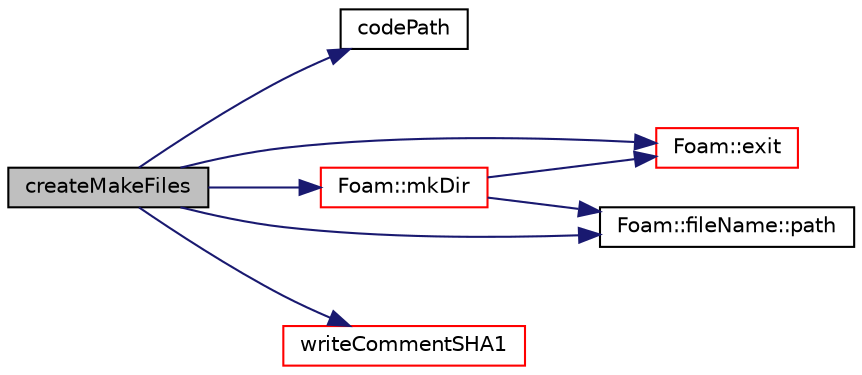 digraph "createMakeFiles"
{
  bgcolor="transparent";
  edge [fontname="Helvetica",fontsize="10",labelfontname="Helvetica",labelfontsize="10"];
  node [fontname="Helvetica",fontsize="10",shape=record];
  rankdir="LR";
  Node185 [label="createMakeFiles",height=0.2,width=0.4,color="black", fillcolor="grey75", style="filled", fontcolor="black"];
  Node185 -> Node186 [color="midnightblue",fontsize="10",style="solid",fontname="Helvetica"];
  Node186 [label="codePath",height=0.2,width=0.4,color="black",URL="$a27189.html#a246e9a4efc46c8100706f723dc815f89",tooltip="Path for specified code name. "];
  Node185 -> Node187 [color="midnightblue",fontsize="10",style="solid",fontname="Helvetica"];
  Node187 [label="Foam::exit",height=0.2,width=0.4,color="red",URL="$a21851.html#a06ca7250d8e89caf05243ec094843642"];
  Node185 -> Node236 [color="midnightblue",fontsize="10",style="solid",fontname="Helvetica"];
  Node236 [label="Foam::mkDir",height=0.2,width=0.4,color="red",URL="$a21851.html#a2ae410f2311adf94d66451b7423fdf4e",tooltip="Make a directory and return an error if it could not be created. "];
  Node236 -> Node187 [color="midnightblue",fontsize="10",style="solid",fontname="Helvetica"];
  Node236 -> Node242 [color="midnightblue",fontsize="10",style="solid",fontname="Helvetica"];
  Node242 [label="Foam::fileName::path",height=0.2,width=0.4,color="black",URL="$a29541.html#abe7b9078c8e7356c6131b70a8f729372",tooltip="Return directory path name (part before last /) "];
  Node185 -> Node242 [color="midnightblue",fontsize="10",style="solid",fontname="Helvetica"];
  Node185 -> Node243 [color="midnightblue",fontsize="10",style="solid",fontname="Helvetica"];
  Node243 [label="writeCommentSHA1",height=0.2,width=0.4,color="red",URL="$a27189.html#af6870d46570b278f2fd22b598169deed",tooltip="Write SHA1 value as C-comment. "];
}

